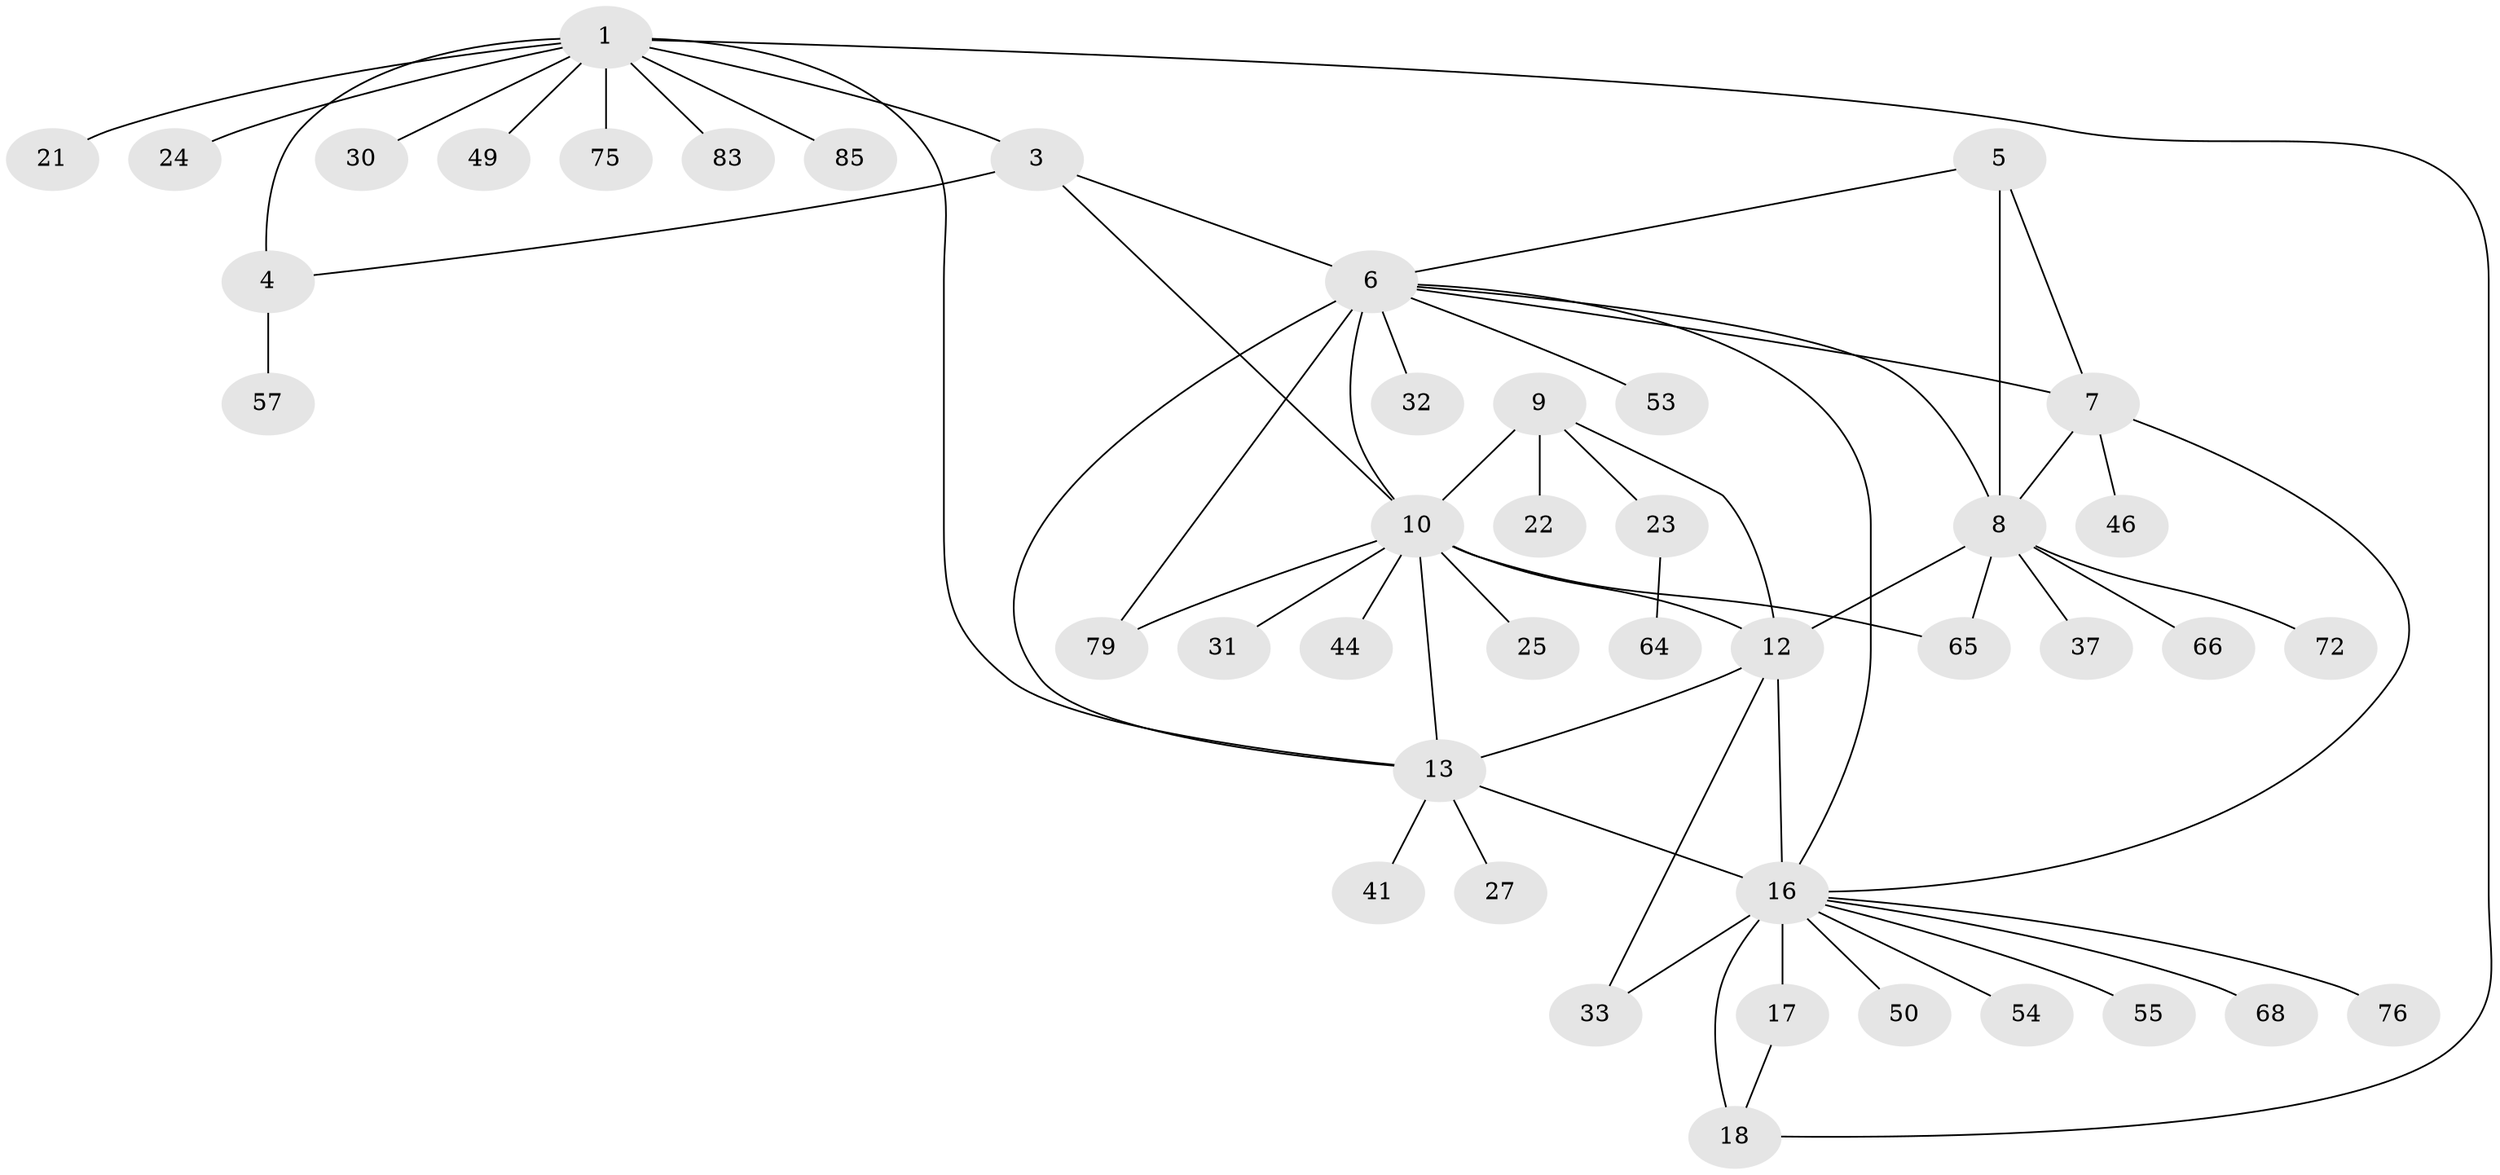 // original degree distribution, {8: 0.0449438202247191, 5: 0.033707865168539325, 4: 0.02247191011235955, 7: 0.06741573033707865, 12: 0.011235955056179775, 9: 0.02247191011235955, 6: 0.011235955056179775, 11: 0.011235955056179775, 1: 0.5842696629213483, 2: 0.14606741573033707, 3: 0.0449438202247191}
// Generated by graph-tools (version 1.1) at 2025/15/03/09/25 04:15:56]
// undirected, 44 vertices, 61 edges
graph export_dot {
graph [start="1"]
  node [color=gray90,style=filled];
  1 [super="+28+2"];
  3;
  4;
  5 [super="+58+67+84+48"];
  6 [super="+26"];
  7;
  8;
  9 [super="+63+56"];
  10 [super="+11+35"];
  12 [super="+51+59+71+40"];
  13 [super="+89+15+14"];
  16 [super="+19+78"];
  17 [super="+29"];
  18 [super="+36+61+81"];
  21;
  22 [super="+74"];
  23;
  24;
  25;
  27;
  30 [super="+38"];
  31;
  32;
  33;
  37;
  41;
  44;
  46;
  49;
  50 [super="+80"];
  53;
  54 [super="+77"];
  55;
  57;
  64;
  65;
  66;
  68;
  72;
  75;
  76;
  79;
  83;
  85;
  1 -- 3 [weight=2];
  1 -- 4 [weight=2];
  1 -- 18;
  1 -- 49;
  1 -- 83;
  1 -- 13;
  1 -- 75;
  1 -- 21;
  1 -- 85;
  1 -- 24;
  1 -- 30;
  3 -- 4;
  3 -- 6;
  3 -- 10;
  4 -- 57;
  5 -- 6;
  5 -- 7;
  5 -- 8;
  6 -- 7;
  6 -- 8;
  6 -- 13 [weight=3];
  6 -- 32;
  6 -- 53;
  6 -- 79;
  6 -- 16;
  6 -- 10;
  7 -- 8;
  7 -- 46;
  7 -- 16;
  8 -- 37;
  8 -- 65;
  8 -- 66;
  8 -- 72;
  8 -- 12;
  9 -- 10 [weight=2];
  9 -- 12;
  9 -- 22;
  9 -- 23;
  10 -- 12 [weight=2];
  10 -- 25;
  10 -- 31;
  10 -- 44;
  10 -- 65;
  10 -- 13;
  10 -- 79;
  12 -- 33;
  12 -- 13;
  12 -- 16;
  13 -- 16 [weight=3];
  13 -- 41;
  13 -- 27;
  16 -- 50;
  16 -- 33;
  16 -- 68;
  16 -- 76;
  16 -- 17 [weight=2];
  16 -- 18 [weight=2];
  16 -- 54;
  16 -- 55;
  17 -- 18;
  23 -- 64;
}
